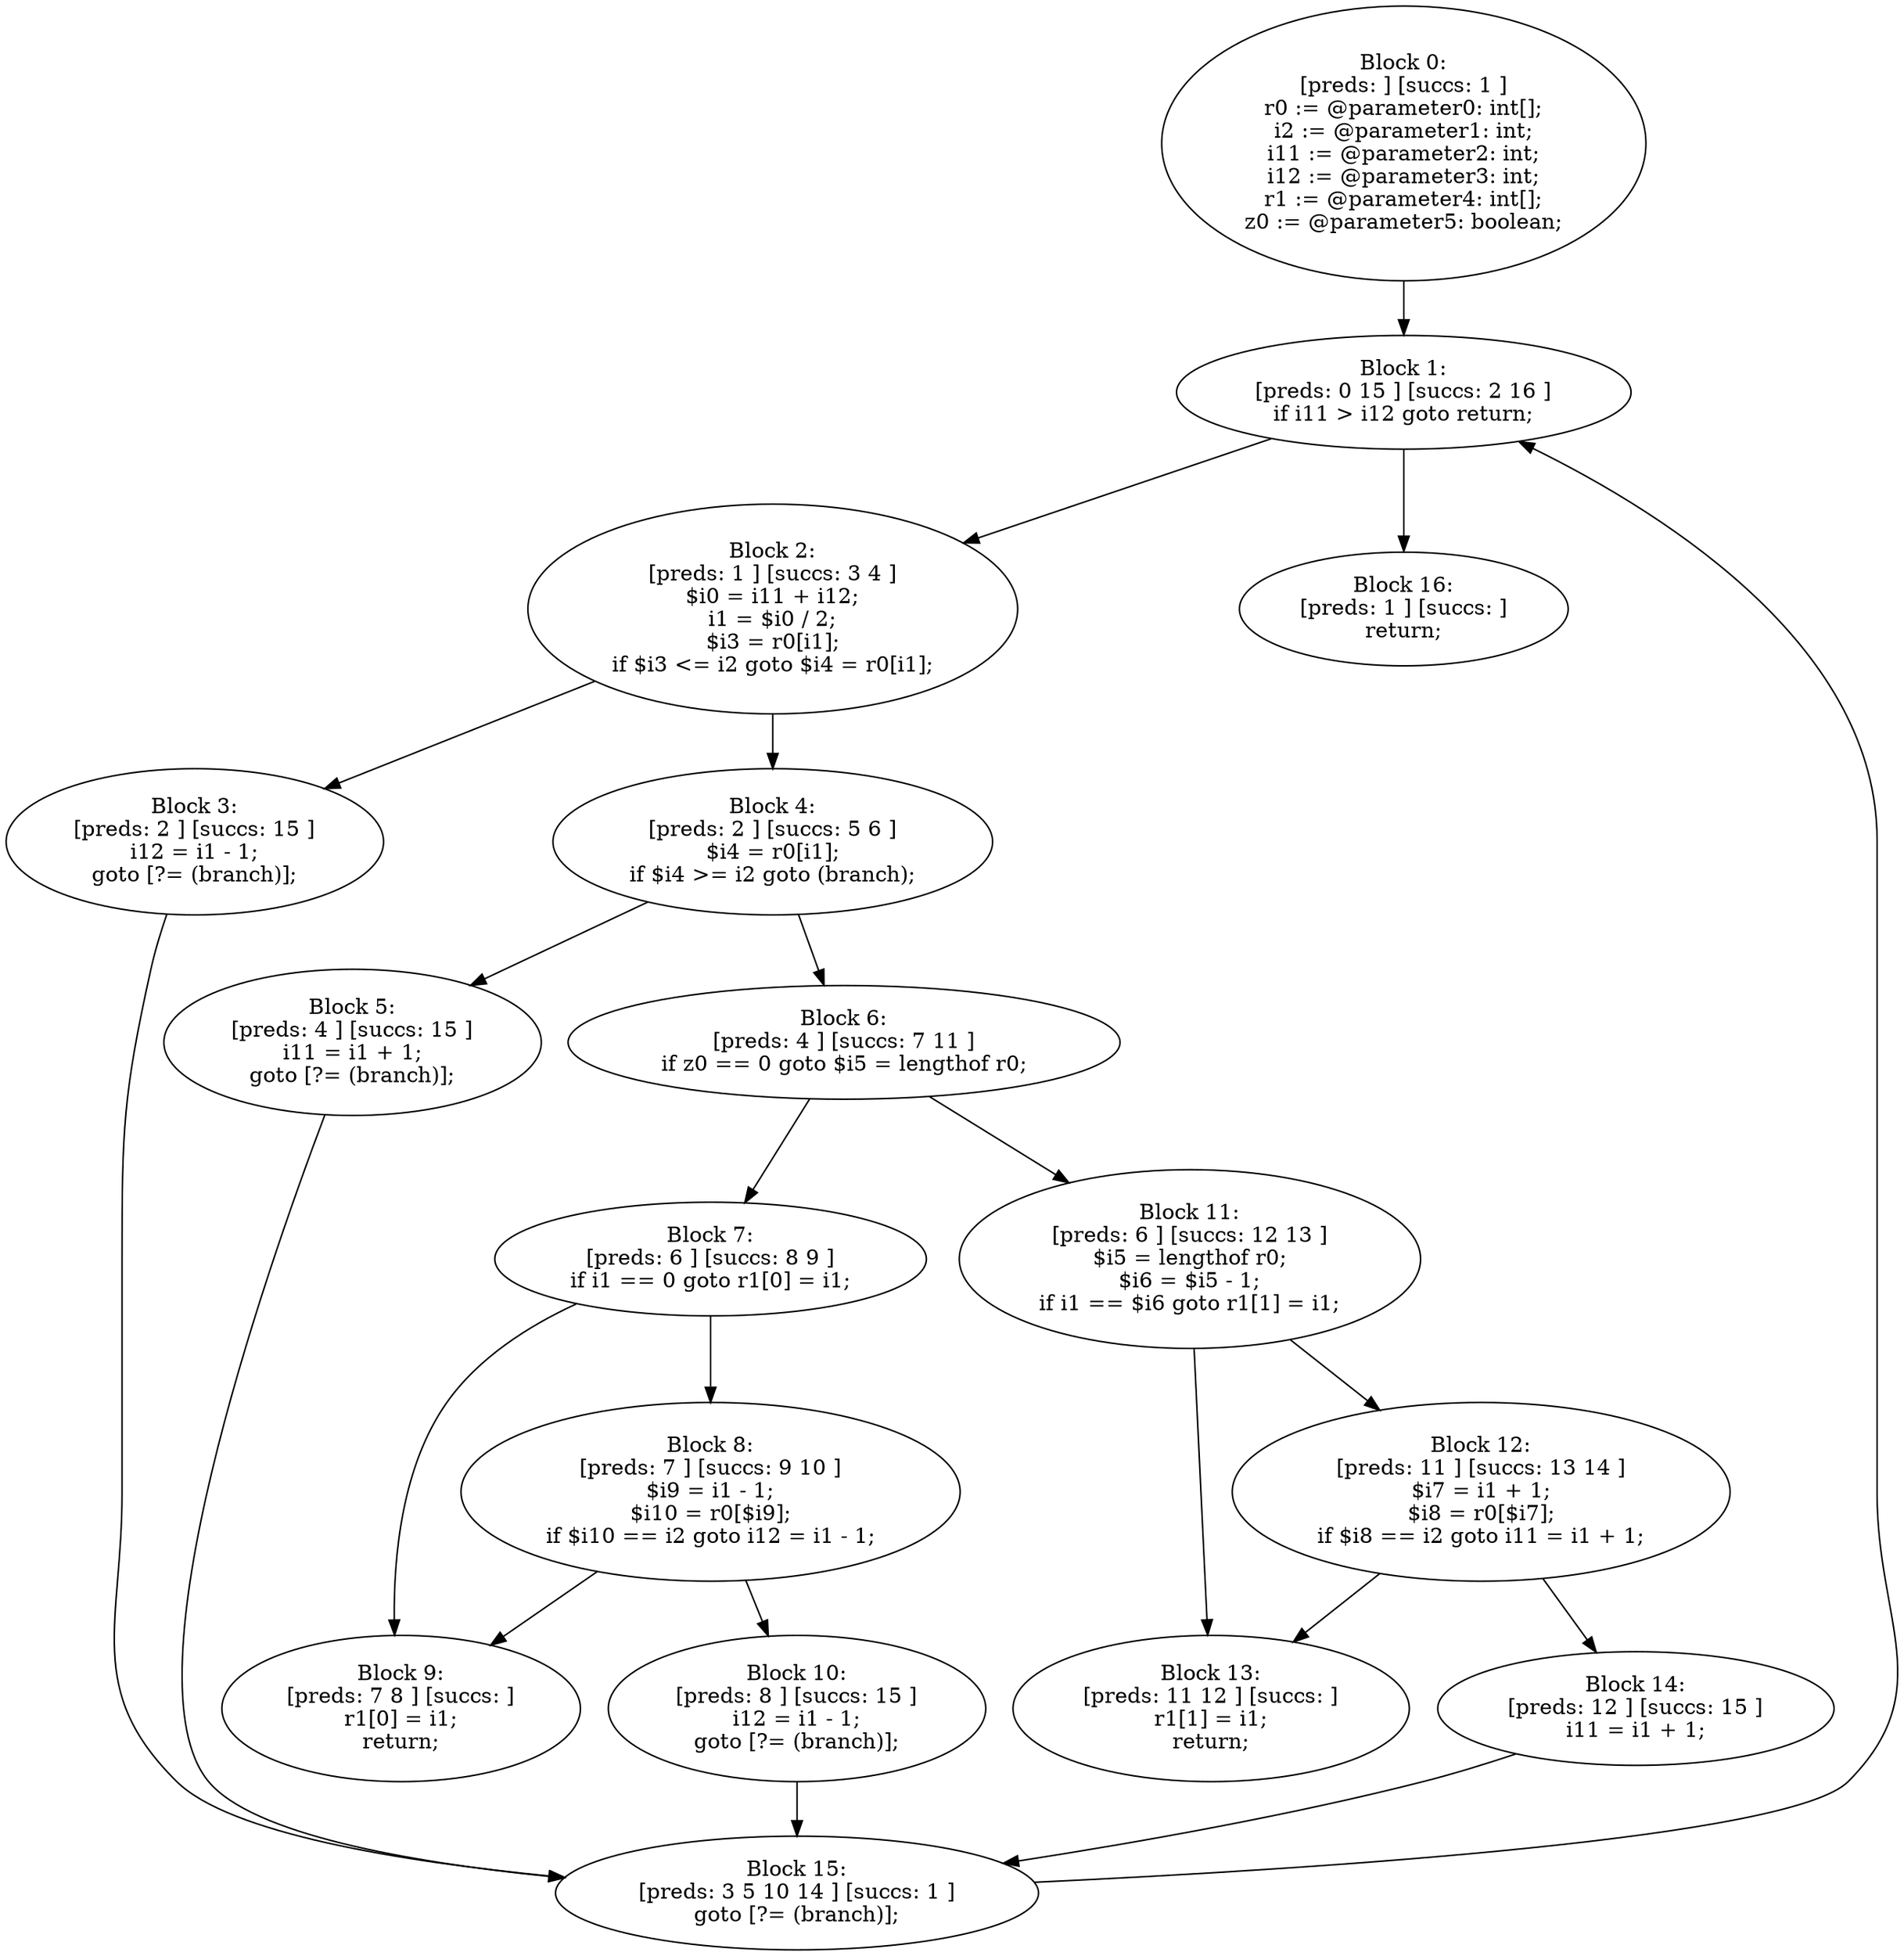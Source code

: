 digraph "unitGraph" {
    "Block 0:
[preds: ] [succs: 1 ]
r0 := @parameter0: int[];
i2 := @parameter1: int;
i11 := @parameter2: int;
i12 := @parameter3: int;
r1 := @parameter4: int[];
z0 := @parameter5: boolean;
"
    "Block 1:
[preds: 0 15 ] [succs: 2 16 ]
if i11 > i12 goto return;
"
    "Block 2:
[preds: 1 ] [succs: 3 4 ]
$i0 = i11 + i12;
i1 = $i0 / 2;
$i3 = r0[i1];
if $i3 <= i2 goto $i4 = r0[i1];
"
    "Block 3:
[preds: 2 ] [succs: 15 ]
i12 = i1 - 1;
goto [?= (branch)];
"
    "Block 4:
[preds: 2 ] [succs: 5 6 ]
$i4 = r0[i1];
if $i4 >= i2 goto (branch);
"
    "Block 5:
[preds: 4 ] [succs: 15 ]
i11 = i1 + 1;
goto [?= (branch)];
"
    "Block 6:
[preds: 4 ] [succs: 7 11 ]
if z0 == 0 goto $i5 = lengthof r0;
"
    "Block 7:
[preds: 6 ] [succs: 8 9 ]
if i1 == 0 goto r1[0] = i1;
"
    "Block 8:
[preds: 7 ] [succs: 9 10 ]
$i9 = i1 - 1;
$i10 = r0[$i9];
if $i10 == i2 goto i12 = i1 - 1;
"
    "Block 9:
[preds: 7 8 ] [succs: ]
r1[0] = i1;
return;
"
    "Block 10:
[preds: 8 ] [succs: 15 ]
i12 = i1 - 1;
goto [?= (branch)];
"
    "Block 11:
[preds: 6 ] [succs: 12 13 ]
$i5 = lengthof r0;
$i6 = $i5 - 1;
if i1 == $i6 goto r1[1] = i1;
"
    "Block 12:
[preds: 11 ] [succs: 13 14 ]
$i7 = i1 + 1;
$i8 = r0[$i7];
if $i8 == i2 goto i11 = i1 + 1;
"
    "Block 13:
[preds: 11 12 ] [succs: ]
r1[1] = i1;
return;
"
    "Block 14:
[preds: 12 ] [succs: 15 ]
i11 = i1 + 1;
"
    "Block 15:
[preds: 3 5 10 14 ] [succs: 1 ]
goto [?= (branch)];
"
    "Block 16:
[preds: 1 ] [succs: ]
return;
"
    "Block 0:
[preds: ] [succs: 1 ]
r0 := @parameter0: int[];
i2 := @parameter1: int;
i11 := @parameter2: int;
i12 := @parameter3: int;
r1 := @parameter4: int[];
z0 := @parameter5: boolean;
"->"Block 1:
[preds: 0 15 ] [succs: 2 16 ]
if i11 > i12 goto return;
";
    "Block 1:
[preds: 0 15 ] [succs: 2 16 ]
if i11 > i12 goto return;
"->"Block 2:
[preds: 1 ] [succs: 3 4 ]
$i0 = i11 + i12;
i1 = $i0 / 2;
$i3 = r0[i1];
if $i3 <= i2 goto $i4 = r0[i1];
";
    "Block 1:
[preds: 0 15 ] [succs: 2 16 ]
if i11 > i12 goto return;
"->"Block 16:
[preds: 1 ] [succs: ]
return;
";
    "Block 2:
[preds: 1 ] [succs: 3 4 ]
$i0 = i11 + i12;
i1 = $i0 / 2;
$i3 = r0[i1];
if $i3 <= i2 goto $i4 = r0[i1];
"->"Block 3:
[preds: 2 ] [succs: 15 ]
i12 = i1 - 1;
goto [?= (branch)];
";
    "Block 2:
[preds: 1 ] [succs: 3 4 ]
$i0 = i11 + i12;
i1 = $i0 / 2;
$i3 = r0[i1];
if $i3 <= i2 goto $i4 = r0[i1];
"->"Block 4:
[preds: 2 ] [succs: 5 6 ]
$i4 = r0[i1];
if $i4 >= i2 goto (branch);
";
    "Block 3:
[preds: 2 ] [succs: 15 ]
i12 = i1 - 1;
goto [?= (branch)];
"->"Block 15:
[preds: 3 5 10 14 ] [succs: 1 ]
goto [?= (branch)];
";
    "Block 4:
[preds: 2 ] [succs: 5 6 ]
$i4 = r0[i1];
if $i4 >= i2 goto (branch);
"->"Block 5:
[preds: 4 ] [succs: 15 ]
i11 = i1 + 1;
goto [?= (branch)];
";
    "Block 4:
[preds: 2 ] [succs: 5 6 ]
$i4 = r0[i1];
if $i4 >= i2 goto (branch);
"->"Block 6:
[preds: 4 ] [succs: 7 11 ]
if z0 == 0 goto $i5 = lengthof r0;
";
    "Block 5:
[preds: 4 ] [succs: 15 ]
i11 = i1 + 1;
goto [?= (branch)];
"->"Block 15:
[preds: 3 5 10 14 ] [succs: 1 ]
goto [?= (branch)];
";
    "Block 6:
[preds: 4 ] [succs: 7 11 ]
if z0 == 0 goto $i5 = lengthof r0;
"->"Block 7:
[preds: 6 ] [succs: 8 9 ]
if i1 == 0 goto r1[0] = i1;
";
    "Block 6:
[preds: 4 ] [succs: 7 11 ]
if z0 == 0 goto $i5 = lengthof r0;
"->"Block 11:
[preds: 6 ] [succs: 12 13 ]
$i5 = lengthof r0;
$i6 = $i5 - 1;
if i1 == $i6 goto r1[1] = i1;
";
    "Block 7:
[preds: 6 ] [succs: 8 9 ]
if i1 == 0 goto r1[0] = i1;
"->"Block 8:
[preds: 7 ] [succs: 9 10 ]
$i9 = i1 - 1;
$i10 = r0[$i9];
if $i10 == i2 goto i12 = i1 - 1;
";
    "Block 7:
[preds: 6 ] [succs: 8 9 ]
if i1 == 0 goto r1[0] = i1;
"->"Block 9:
[preds: 7 8 ] [succs: ]
r1[0] = i1;
return;
";
    "Block 8:
[preds: 7 ] [succs: 9 10 ]
$i9 = i1 - 1;
$i10 = r0[$i9];
if $i10 == i2 goto i12 = i1 - 1;
"->"Block 9:
[preds: 7 8 ] [succs: ]
r1[0] = i1;
return;
";
    "Block 8:
[preds: 7 ] [succs: 9 10 ]
$i9 = i1 - 1;
$i10 = r0[$i9];
if $i10 == i2 goto i12 = i1 - 1;
"->"Block 10:
[preds: 8 ] [succs: 15 ]
i12 = i1 - 1;
goto [?= (branch)];
";
    "Block 10:
[preds: 8 ] [succs: 15 ]
i12 = i1 - 1;
goto [?= (branch)];
"->"Block 15:
[preds: 3 5 10 14 ] [succs: 1 ]
goto [?= (branch)];
";
    "Block 11:
[preds: 6 ] [succs: 12 13 ]
$i5 = lengthof r0;
$i6 = $i5 - 1;
if i1 == $i6 goto r1[1] = i1;
"->"Block 12:
[preds: 11 ] [succs: 13 14 ]
$i7 = i1 + 1;
$i8 = r0[$i7];
if $i8 == i2 goto i11 = i1 + 1;
";
    "Block 11:
[preds: 6 ] [succs: 12 13 ]
$i5 = lengthof r0;
$i6 = $i5 - 1;
if i1 == $i6 goto r1[1] = i1;
"->"Block 13:
[preds: 11 12 ] [succs: ]
r1[1] = i1;
return;
";
    "Block 12:
[preds: 11 ] [succs: 13 14 ]
$i7 = i1 + 1;
$i8 = r0[$i7];
if $i8 == i2 goto i11 = i1 + 1;
"->"Block 13:
[preds: 11 12 ] [succs: ]
r1[1] = i1;
return;
";
    "Block 12:
[preds: 11 ] [succs: 13 14 ]
$i7 = i1 + 1;
$i8 = r0[$i7];
if $i8 == i2 goto i11 = i1 + 1;
"->"Block 14:
[preds: 12 ] [succs: 15 ]
i11 = i1 + 1;
";
    "Block 14:
[preds: 12 ] [succs: 15 ]
i11 = i1 + 1;
"->"Block 15:
[preds: 3 5 10 14 ] [succs: 1 ]
goto [?= (branch)];
";
    "Block 15:
[preds: 3 5 10 14 ] [succs: 1 ]
goto [?= (branch)];
"->"Block 1:
[preds: 0 15 ] [succs: 2 16 ]
if i11 > i12 goto return;
";
}
